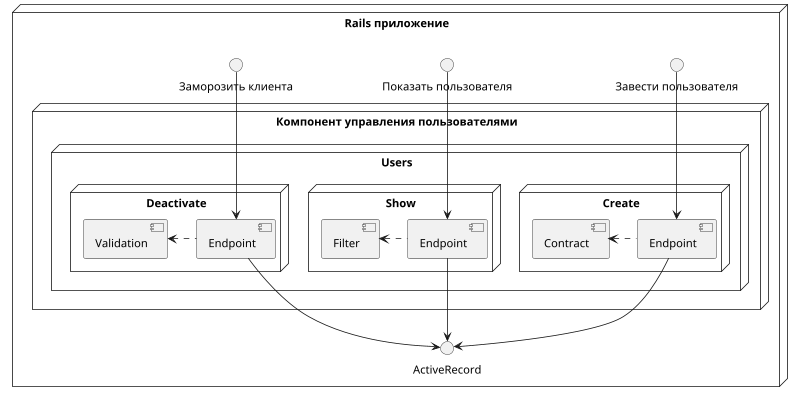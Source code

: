 @startuml users_control_scheme
scale 800*800

node "Rails приложение" {

  interface ActiveRecord

  interface "Завести пользователя" as create_vm_app
  interface "Показать пользователя" as show_vm_app
  interface "Заморозить клиента" as delete_vm_app

  node "Компонент управления пользователями" {
    node Users {
      node Show {
        [Endpoint] as e1
        e1 .left.> [Filter]
      }

      node Create {
        [Endpoint] as e2
        e2 .left.> [Contract]
      }

      node Deactivate {
        [Endpoint] as e3
        e3 .left.> [Validation]
      }
    }
  }

  show_vm_app -down-> e1
  create_vm_app -down-> e2
  delete_vm_app -down-> e3

  e1 -down-> ActiveRecord
  e2 -down-> ActiveRecord
  e3 -down-> ActiveRecord
}

@enduml
